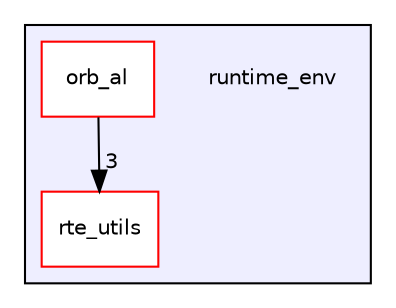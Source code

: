 digraph "runtime_env" {
  compound=true
  node [ fontsize="10", fontname="Helvetica"];
  edge [ labelfontsize="10", labelfontname="Helvetica"];
  subgraph clusterdir_f225e4d86008d3e73336a06c8611e2b4 {
    graph [ bgcolor="#eeeeff", pencolor="black", label="" URL="dir_f225e4d86008d3e73336a06c8611e2b4.html"];
    dir_f225e4d86008d3e73336a06c8611e2b4 [shape=plaintext label="runtime_env"];
    dir_e18fda149894c12fa269693310106ac1 [shape=box label="orb_al" color="red" fillcolor="white" style="filled" URL="dir_e18fda149894c12fa269693310106ac1.html"];
    dir_8f9a475dbd6b925c5ec1184392d41305 [shape=box label="rte_utils" color="red" fillcolor="white" style="filled" URL="dir_8f9a475dbd6b925c5ec1184392d41305.html"];
  }
  dir_e18fda149894c12fa269693310106ac1->dir_8f9a475dbd6b925c5ec1184392d41305 [headlabel="3", labeldistance=1.5 headhref="dir_000035_000037.html"];
}
